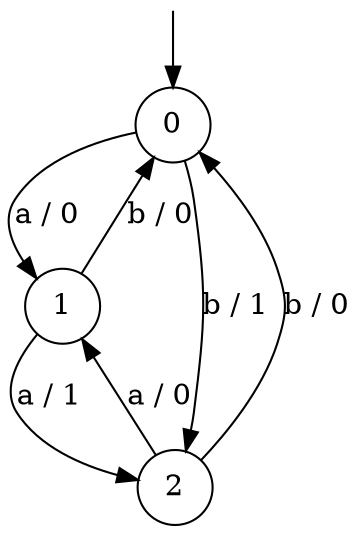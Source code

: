 digraph g {

	s0 [shape="circle" label="0"];
	s1 [shape="circle" label="1"];
	s2 [shape="circle" label="2"];
	s0 -> s1 [label="a / 0"];
	s0 -> s2 [label="b / 1"];
	s1 -> s2 [label="a / 1"];
	s1 -> s0 [label="b / 0"];
	s2 -> s1 [label="a / 0"];
	s2 -> s0 [label="b / 0"];

__start0 [label="" shape="none" width="0" height="0"];
__start0 -> s0;
}
